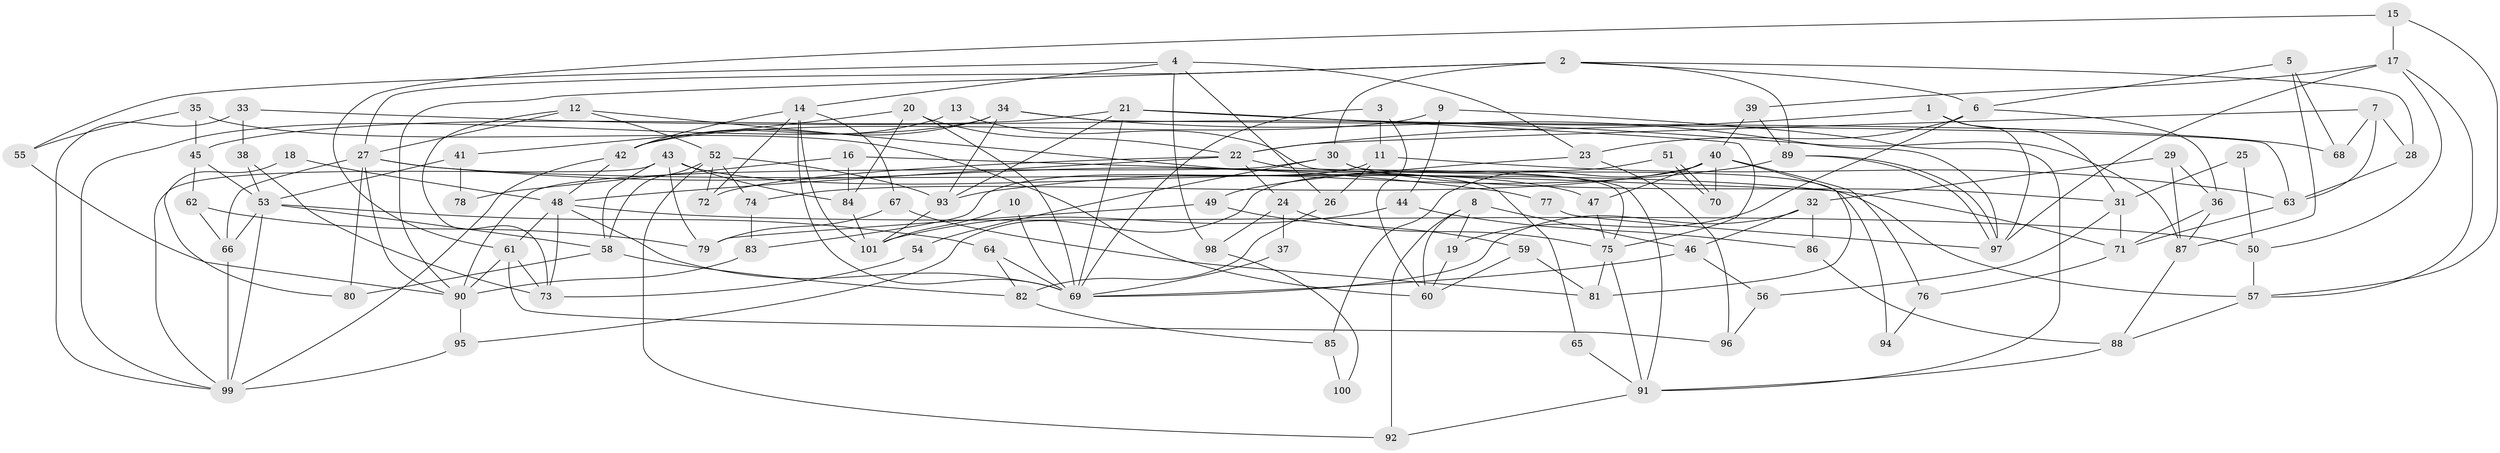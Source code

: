 // Generated by graph-tools (version 1.1) at 2025/26/03/09/25 03:26:11]
// undirected, 101 vertices, 202 edges
graph export_dot {
graph [start="1"]
  node [color=gray90,style=filled];
  1;
  2;
  3;
  4;
  5;
  6;
  7;
  8;
  9;
  10;
  11;
  12;
  13;
  14;
  15;
  16;
  17;
  18;
  19;
  20;
  21;
  22;
  23;
  24;
  25;
  26;
  27;
  28;
  29;
  30;
  31;
  32;
  33;
  34;
  35;
  36;
  37;
  38;
  39;
  40;
  41;
  42;
  43;
  44;
  45;
  46;
  47;
  48;
  49;
  50;
  51;
  52;
  53;
  54;
  55;
  56;
  57;
  58;
  59;
  60;
  61;
  62;
  63;
  64;
  65;
  66;
  67;
  68;
  69;
  70;
  71;
  72;
  73;
  74;
  75;
  76;
  77;
  78;
  79;
  80;
  81;
  82;
  83;
  84;
  85;
  86;
  87;
  88;
  89;
  90;
  91;
  92;
  93;
  94;
  95;
  96;
  97;
  98;
  99;
  100;
  101;
  1 -- 97;
  1 -- 22;
  1 -- 31;
  2 -- 89;
  2 -- 27;
  2 -- 6;
  2 -- 28;
  2 -- 30;
  2 -- 90;
  3 -- 69;
  3 -- 60;
  3 -- 11;
  4 -- 26;
  4 -- 14;
  4 -- 23;
  4 -- 55;
  4 -- 98;
  5 -- 87;
  5 -- 6;
  5 -- 68;
  6 -- 23;
  6 -- 19;
  6 -- 36;
  7 -- 68;
  7 -- 28;
  7 -- 22;
  7 -- 63;
  8 -- 92;
  8 -- 60;
  8 -- 19;
  8 -- 46;
  9 -- 91;
  9 -- 42;
  9 -- 44;
  10 -- 101;
  10 -- 69;
  11 -- 63;
  11 -- 26;
  11 -- 83;
  12 -- 27;
  12 -- 73;
  12 -- 52;
  12 -- 65;
  13 -- 42;
  13 -- 91;
  14 -- 72;
  14 -- 42;
  14 -- 67;
  14 -- 69;
  14 -- 101;
  15 -- 57;
  15 -- 17;
  15 -- 61;
  16 -- 57;
  16 -- 84;
  16 -- 78;
  17 -- 57;
  17 -- 97;
  17 -- 39;
  17 -- 50;
  18 -- 48;
  18 -- 80;
  19 -- 60;
  20 -- 69;
  20 -- 22;
  20 -- 41;
  20 -- 84;
  21 -- 93;
  21 -- 69;
  21 -- 45;
  21 -- 68;
  21 -- 75;
  22 -- 75;
  22 -- 24;
  22 -- 48;
  22 -- 72;
  23 -- 96;
  23 -- 49;
  24 -- 75;
  24 -- 37;
  24 -- 98;
  25 -- 31;
  25 -- 50;
  26 -- 82;
  27 -- 90;
  27 -- 66;
  27 -- 71;
  27 -- 77;
  27 -- 80;
  28 -- 63;
  29 -- 32;
  29 -- 36;
  29 -- 87;
  30 -- 90;
  30 -- 31;
  30 -- 54;
  30 -- 94;
  31 -- 56;
  31 -- 71;
  32 -- 69;
  32 -- 46;
  32 -- 86;
  33 -- 87;
  33 -- 99;
  33 -- 38;
  34 -- 42;
  34 -- 63;
  34 -- 93;
  34 -- 97;
  34 -- 99;
  35 -- 55;
  35 -- 45;
  35 -- 60;
  36 -- 71;
  36 -- 87;
  37 -- 69;
  38 -- 73;
  38 -- 53;
  39 -- 89;
  39 -- 40;
  40 -- 81;
  40 -- 47;
  40 -- 70;
  40 -- 74;
  40 -- 76;
  40 -- 85;
  41 -- 53;
  41 -- 78;
  42 -- 48;
  42 -- 99;
  43 -- 58;
  43 -- 99;
  43 -- 47;
  43 -- 79;
  43 -- 84;
  44 -- 101;
  44 -- 86;
  45 -- 53;
  45 -- 62;
  46 -- 69;
  46 -- 56;
  47 -- 75;
  48 -- 61;
  48 -- 50;
  48 -- 69;
  48 -- 73;
  49 -- 59;
  49 -- 79;
  50 -- 57;
  51 -- 70;
  51 -- 70;
  51 -- 95;
  52 -- 93;
  52 -- 58;
  52 -- 72;
  52 -- 74;
  52 -- 92;
  53 -- 99;
  53 -- 58;
  53 -- 64;
  53 -- 66;
  54 -- 73;
  55 -- 90;
  56 -- 96;
  57 -- 88;
  58 -- 80;
  58 -- 82;
  59 -- 81;
  59 -- 60;
  61 -- 90;
  61 -- 73;
  61 -- 96;
  62 -- 79;
  62 -- 66;
  63 -- 71;
  64 -- 69;
  64 -- 82;
  65 -- 91;
  66 -- 99;
  67 -- 79;
  67 -- 81;
  71 -- 76;
  74 -- 83;
  75 -- 81;
  75 -- 91;
  76 -- 94;
  77 -- 97;
  82 -- 85;
  83 -- 90;
  84 -- 101;
  85 -- 100;
  86 -- 88;
  87 -- 88;
  88 -- 91;
  89 -- 97;
  89 -- 97;
  89 -- 93;
  90 -- 95;
  91 -- 92;
  93 -- 101;
  95 -- 99;
  98 -- 100;
}
